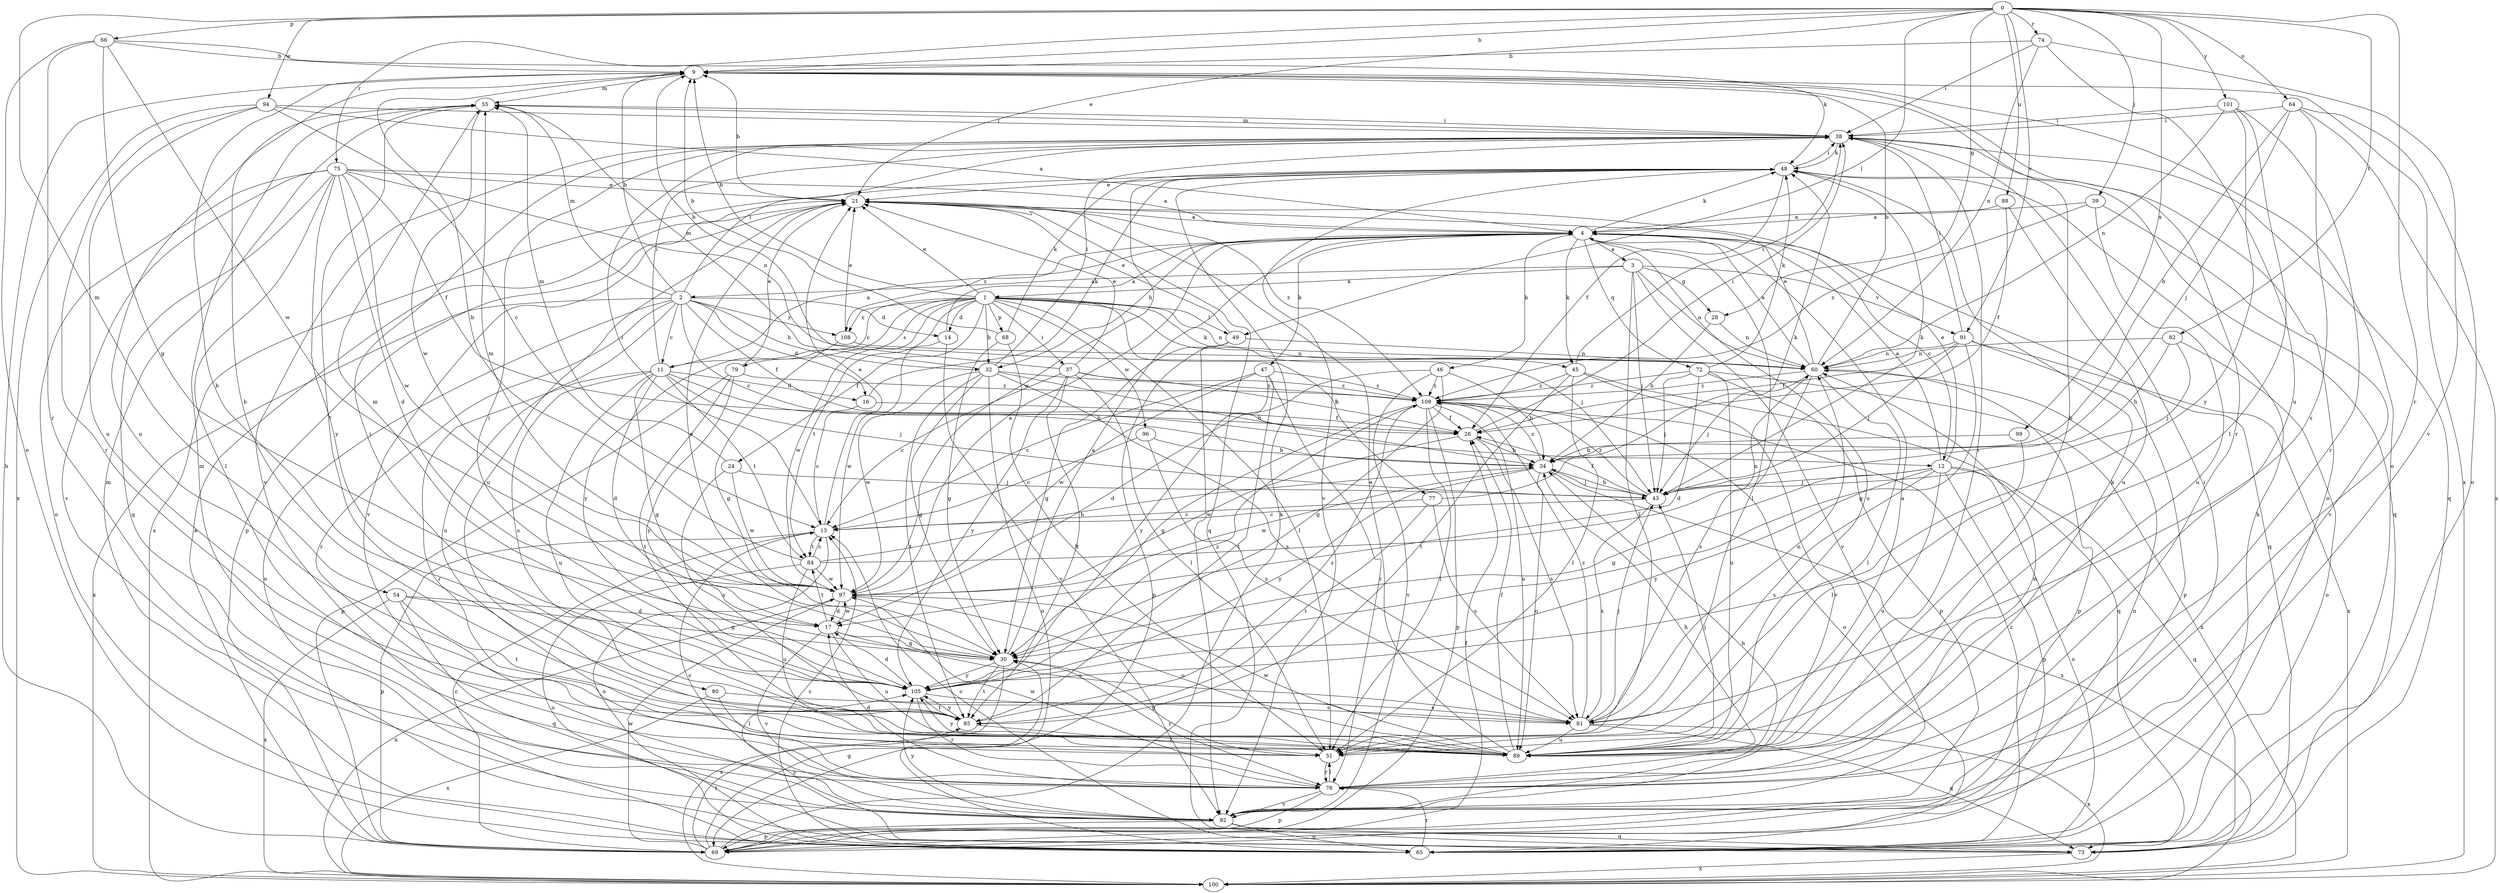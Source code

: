 strict digraph  {
0;
1;
2;
3;
4;
9;
11;
12;
13;
14;
16;
17;
21;
24;
26;
28;
30;
32;
34;
37;
38;
39;
43;
45;
46;
47;
48;
49;
51;
54;
55;
60;
64;
65;
66;
68;
69;
72;
73;
74;
75;
76;
77;
79;
80;
81;
82;
84;
85;
88;
89;
91;
92;
94;
96;
97;
99;
100;
101;
105;
108;
109;
0 -> 9  [label=b];
0 -> 21  [label=e];
0 -> 28  [label=g];
0 -> 39  [label=j];
0 -> 49  [label=l];
0 -> 54  [label=m];
0 -> 64  [label=o];
0 -> 66  [label=p];
0 -> 74  [label=r];
0 -> 75  [label=r];
0 -> 76  [label=r];
0 -> 82  [label=t];
0 -> 88  [label=u];
0 -> 91  [label=v];
0 -> 94  [label=w];
0 -> 99  [label=x];
0 -> 101  [label=y];
1 -> 9  [label=b];
1 -> 11  [label=c];
1 -> 14  [label=d];
1 -> 21  [label=e];
1 -> 24  [label=f];
1 -> 32  [label=h];
1 -> 37  [label=i];
1 -> 43  [label=j];
1 -> 45  [label=k];
1 -> 49  [label=l];
1 -> 51  [label=l];
1 -> 60  [label=n];
1 -> 68  [label=p];
1 -> 77  [label=s];
1 -> 79  [label=s];
1 -> 84  [label=t];
1 -> 96  [label=w];
1 -> 97  [label=w];
1 -> 105  [label=y];
1 -> 108  [label=z];
2 -> 9  [label=b];
2 -> 11  [label=c];
2 -> 12  [label=c];
2 -> 14  [label=d];
2 -> 16  [label=d];
2 -> 26  [label=f];
2 -> 32  [label=h];
2 -> 38  [label=i];
2 -> 55  [label=m];
2 -> 65  [label=o];
2 -> 76  [label=r];
2 -> 89  [label=u];
2 -> 100  [label=x];
2 -> 108  [label=z];
3 -> 1  [label=a];
3 -> 2  [label=a];
3 -> 28  [label=g];
3 -> 43  [label=j];
3 -> 51  [label=l];
3 -> 60  [label=n];
3 -> 91  [label=v];
3 -> 92  [label=v];
4 -> 3  [label=a];
4 -> 12  [label=c];
4 -> 32  [label=h];
4 -> 45  [label=k];
4 -> 46  [label=k];
4 -> 47  [label=k];
4 -> 48  [label=k];
4 -> 51  [label=l];
4 -> 72  [label=q];
4 -> 73  [label=q];
4 -> 89  [label=u];
4 -> 108  [label=z];
9 -> 55  [label=m];
9 -> 65  [label=o];
9 -> 76  [label=r];
9 -> 100  [label=x];
11 -> 4  [label=a];
11 -> 16  [label=d];
11 -> 17  [label=d];
11 -> 30  [label=g];
11 -> 34  [label=h];
11 -> 38  [label=i];
11 -> 43  [label=j];
11 -> 76  [label=r];
11 -> 80  [label=s];
11 -> 84  [label=t];
11 -> 89  [label=u];
12 -> 4  [label=a];
12 -> 21  [label=e];
12 -> 30  [label=g];
12 -> 43  [label=j];
12 -> 65  [label=o];
12 -> 69  [label=p];
12 -> 73  [label=q];
12 -> 81  [label=s];
12 -> 89  [label=u];
12 -> 105  [label=y];
13 -> 21  [label=e];
13 -> 38  [label=i];
13 -> 65  [label=o];
13 -> 69  [label=p];
13 -> 84  [label=t];
14 -> 4  [label=a];
14 -> 92  [label=v];
14 -> 97  [label=w];
16 -> 13  [label=c];
16 -> 26  [label=f];
16 -> 48  [label=k];
17 -> 30  [label=g];
17 -> 81  [label=s];
17 -> 84  [label=t];
17 -> 89  [label=u];
17 -> 92  [label=v];
17 -> 97  [label=w];
21 -> 4  [label=a];
21 -> 9  [label=b];
21 -> 69  [label=p];
21 -> 73  [label=q];
21 -> 89  [label=u];
21 -> 92  [label=v];
21 -> 109  [label=z];
24 -> 43  [label=j];
24 -> 55  [label=m];
24 -> 81  [label=s];
24 -> 97  [label=w];
26 -> 34  [label=h];
26 -> 38  [label=i];
26 -> 81  [label=s];
26 -> 97  [label=w];
28 -> 34  [label=h];
28 -> 60  [label=n];
30 -> 4  [label=a];
30 -> 21  [label=e];
30 -> 76  [label=r];
30 -> 85  [label=t];
30 -> 100  [label=x];
30 -> 105  [label=y];
32 -> 30  [label=g];
32 -> 34  [label=h];
32 -> 38  [label=i];
32 -> 55  [label=m];
32 -> 65  [label=o];
32 -> 81  [label=s];
32 -> 85  [label=t];
32 -> 97  [label=w];
32 -> 109  [label=z];
34 -> 43  [label=j];
34 -> 89  [label=u];
34 -> 97  [label=w];
34 -> 100  [label=x];
34 -> 105  [label=y];
34 -> 109  [label=z];
37 -> 9  [label=b];
37 -> 13  [label=c];
37 -> 21  [label=e];
37 -> 26  [label=f];
37 -> 51  [label=l];
37 -> 85  [label=t];
37 -> 105  [label=y];
37 -> 109  [label=z];
38 -> 48  [label=k];
38 -> 55  [label=m];
38 -> 65  [label=o];
38 -> 73  [label=q];
38 -> 92  [label=v];
39 -> 4  [label=a];
39 -> 89  [label=u];
39 -> 92  [label=v];
39 -> 109  [label=z];
43 -> 13  [label=c];
43 -> 26  [label=f];
43 -> 34  [label=h];
43 -> 48  [label=k];
43 -> 81  [label=s];
43 -> 109  [label=z];
45 -> 38  [label=i];
45 -> 51  [label=l];
45 -> 73  [label=q];
45 -> 85  [label=t];
45 -> 92  [label=v];
45 -> 109  [label=z];
46 -> 17  [label=d];
46 -> 30  [label=g];
46 -> 34  [label=h];
46 -> 92  [label=v];
46 -> 109  [label=z];
47 -> 13  [label=c];
47 -> 76  [label=r];
47 -> 85  [label=t];
47 -> 97  [label=w];
47 -> 105  [label=y];
47 -> 109  [label=z];
48 -> 21  [label=e];
48 -> 26  [label=f];
48 -> 38  [label=i];
48 -> 73  [label=q];
48 -> 92  [label=v];
48 -> 97  [label=w];
48 -> 100  [label=x];
49 -> 21  [label=e];
49 -> 30  [label=g];
49 -> 60  [label=n];
49 -> 69  [label=p];
49 -> 92  [label=v];
51 -> 30  [label=g];
51 -> 76  [label=r];
54 -> 17  [label=d];
54 -> 30  [label=g];
54 -> 73  [label=q];
54 -> 85  [label=t];
54 -> 100  [label=x];
55 -> 38  [label=i];
55 -> 85  [label=t];
55 -> 89  [label=u];
55 -> 97  [label=w];
60 -> 4  [label=a];
60 -> 9  [label=b];
60 -> 21  [label=e];
60 -> 43  [label=j];
60 -> 51  [label=l];
60 -> 69  [label=p];
60 -> 81  [label=s];
60 -> 109  [label=z];
64 -> 34  [label=h];
64 -> 38  [label=i];
64 -> 43  [label=j];
64 -> 65  [label=o];
64 -> 81  [label=s];
64 -> 100  [label=x];
65 -> 13  [label=c];
65 -> 48  [label=k];
65 -> 55  [label=m];
65 -> 76  [label=r];
65 -> 109  [label=z];
66 -> 9  [label=b];
66 -> 30  [label=g];
66 -> 48  [label=k];
66 -> 65  [label=o];
66 -> 76  [label=r];
66 -> 97  [label=w];
68 -> 9  [label=b];
68 -> 30  [label=g];
68 -> 48  [label=k];
68 -> 51  [label=l];
69 -> 9  [label=b];
69 -> 13  [label=c];
69 -> 21  [label=e];
69 -> 26  [label=f];
69 -> 30  [label=g];
69 -> 48  [label=k];
69 -> 60  [label=n];
69 -> 85  [label=t];
69 -> 97  [label=w];
72 -> 17  [label=d];
72 -> 43  [label=j];
72 -> 48  [label=k];
72 -> 69  [label=p];
72 -> 89  [label=u];
72 -> 100  [label=x];
72 -> 109  [label=z];
73 -> 13  [label=c];
73 -> 100  [label=x];
73 -> 105  [label=y];
74 -> 9  [label=b];
74 -> 38  [label=i];
74 -> 60  [label=n];
74 -> 89  [label=u];
74 -> 92  [label=v];
75 -> 4  [label=a];
75 -> 17  [label=d];
75 -> 21  [label=e];
75 -> 26  [label=f];
75 -> 51  [label=l];
75 -> 60  [label=n];
75 -> 65  [label=o];
75 -> 73  [label=q];
75 -> 92  [label=v];
75 -> 97  [label=w];
75 -> 105  [label=y];
76 -> 17  [label=d];
76 -> 34  [label=h];
76 -> 48  [label=k];
76 -> 51  [label=l];
76 -> 60  [label=n];
76 -> 69  [label=p];
76 -> 92  [label=v];
76 -> 97  [label=w];
77 -> 13  [label=c];
77 -> 48  [label=k];
77 -> 81  [label=s];
77 -> 85  [label=t];
79 -> 21  [label=e];
79 -> 69  [label=p];
79 -> 85  [label=t];
79 -> 105  [label=y];
79 -> 109  [label=z];
80 -> 51  [label=l];
80 -> 81  [label=s];
80 -> 100  [label=x];
81 -> 43  [label=j];
81 -> 60  [label=n];
81 -> 73  [label=q];
81 -> 89  [label=u];
81 -> 100  [label=x];
81 -> 109  [label=z];
82 -> 34  [label=h];
82 -> 43  [label=j];
82 -> 60  [label=n];
82 -> 65  [label=o];
84 -> 9  [label=b];
84 -> 13  [label=c];
84 -> 34  [label=h];
84 -> 60  [label=n];
84 -> 65  [label=o];
84 -> 89  [label=u];
84 -> 97  [label=w];
85 -> 9  [label=b];
85 -> 38  [label=i];
85 -> 51  [label=l];
85 -> 105  [label=y];
85 -> 109  [label=z];
88 -> 4  [label=a];
88 -> 26  [label=f];
88 -> 89  [label=u];
89 -> 4  [label=a];
89 -> 9  [label=b];
89 -> 21  [label=e];
89 -> 26  [label=f];
89 -> 38  [label=i];
89 -> 43  [label=j];
89 -> 97  [label=w];
89 -> 105  [label=y];
91 -> 26  [label=f];
91 -> 30  [label=g];
91 -> 38  [label=i];
91 -> 43  [label=j];
91 -> 60  [label=n];
91 -> 69  [label=p];
91 -> 100  [label=x];
92 -> 13  [label=c];
92 -> 34  [label=h];
92 -> 38  [label=i];
92 -> 55  [label=m];
92 -> 65  [label=o];
92 -> 69  [label=p];
92 -> 73  [label=q];
92 -> 105  [label=y];
94 -> 4  [label=a];
94 -> 13  [label=c];
94 -> 38  [label=i];
94 -> 76  [label=r];
94 -> 89  [label=u];
94 -> 100  [label=x];
96 -> 13  [label=c];
96 -> 34  [label=h];
96 -> 81  [label=s];
97 -> 4  [label=a];
97 -> 17  [label=d];
97 -> 55  [label=m];
97 -> 89  [label=u];
97 -> 100  [label=x];
99 -> 34  [label=h];
99 -> 51  [label=l];
101 -> 38  [label=i];
101 -> 51  [label=l];
101 -> 60  [label=n];
101 -> 76  [label=r];
101 -> 105  [label=y];
105 -> 9  [label=b];
105 -> 17  [label=d];
105 -> 38  [label=i];
105 -> 55  [label=m];
105 -> 76  [label=r];
105 -> 81  [label=s];
105 -> 85  [label=t];
105 -> 109  [label=z];
108 -> 21  [label=e];
108 -> 30  [label=g];
108 -> 60  [label=n];
109 -> 26  [label=f];
109 -> 30  [label=g];
109 -> 51  [label=l];
109 -> 65  [label=o];
109 -> 69  [label=p];
109 -> 89  [label=u];
}
